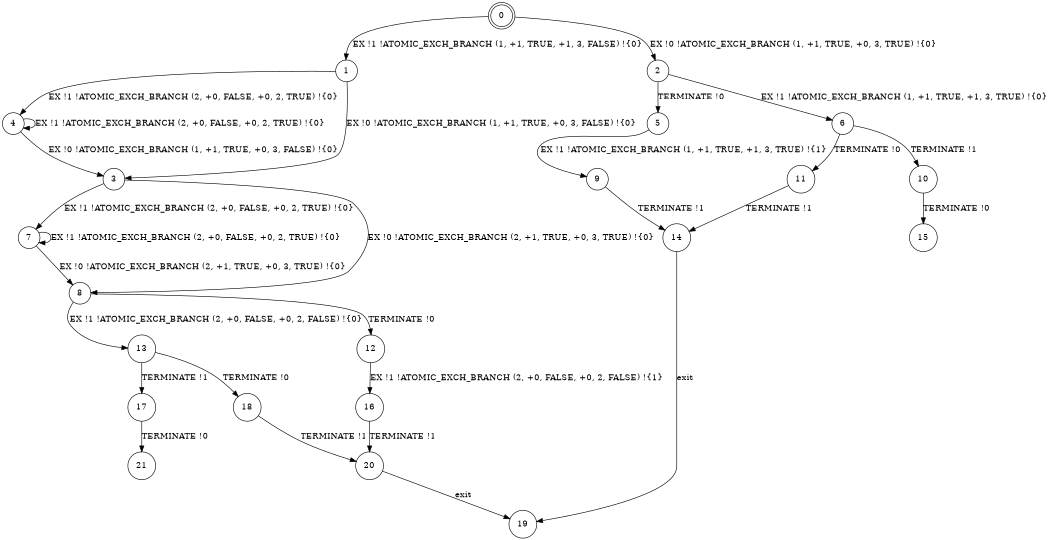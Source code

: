 digraph BCG {
size = "7, 10.5";
center = TRUE;
node [shape = circle];
0 [peripheries = 2];
0 -> 1 [label = "EX !1 !ATOMIC_EXCH_BRANCH (1, +1, TRUE, +1, 3, FALSE) !{0}"];
0 -> 2 [label = "EX !0 !ATOMIC_EXCH_BRANCH (1, +1, TRUE, +0, 3, TRUE) !{0}"];
1 -> 3 [label = "EX !0 !ATOMIC_EXCH_BRANCH (1, +1, TRUE, +0, 3, FALSE) !{0}"];
1 -> 4 [label = "EX !1 !ATOMIC_EXCH_BRANCH (2, +0, FALSE, +0, 2, TRUE) !{0}"];
2 -> 5 [label = "TERMINATE !0"];
2 -> 6 [label = "EX !1 !ATOMIC_EXCH_BRANCH (1, +1, TRUE, +1, 3, TRUE) !{0}"];
3 -> 7 [label = "EX !1 !ATOMIC_EXCH_BRANCH (2, +0, FALSE, +0, 2, TRUE) !{0}"];
3 -> 8 [label = "EX !0 !ATOMIC_EXCH_BRANCH (2, +1, TRUE, +0, 3, TRUE) !{0}"];
4 -> 3 [label = "EX !0 !ATOMIC_EXCH_BRANCH (1, +1, TRUE, +0, 3, FALSE) !{0}"];
4 -> 4 [label = "EX !1 !ATOMIC_EXCH_BRANCH (2, +0, FALSE, +0, 2, TRUE) !{0}"];
5 -> 9 [label = "EX !1 !ATOMIC_EXCH_BRANCH (1, +1, TRUE, +1, 3, TRUE) !{1}"];
6 -> 10 [label = "TERMINATE !1"];
6 -> 11 [label = "TERMINATE !0"];
7 -> 7 [label = "EX !1 !ATOMIC_EXCH_BRANCH (2, +0, FALSE, +0, 2, TRUE) !{0}"];
7 -> 8 [label = "EX !0 !ATOMIC_EXCH_BRANCH (2, +1, TRUE, +0, 3, TRUE) !{0}"];
8 -> 12 [label = "TERMINATE !0"];
8 -> 13 [label = "EX !1 !ATOMIC_EXCH_BRANCH (2, +0, FALSE, +0, 2, FALSE) !{0}"];
9 -> 14 [label = "TERMINATE !1"];
10 -> 15 [label = "TERMINATE !0"];
11 -> 14 [label = "TERMINATE !1"];
12 -> 16 [label = "EX !1 !ATOMIC_EXCH_BRANCH (2, +0, FALSE, +0, 2, FALSE) !{1}"];
13 -> 17 [label = "TERMINATE !1"];
13 -> 18 [label = "TERMINATE !0"];
14 -> 19 [label = "exit"];
16 -> 20 [label = "TERMINATE !1"];
17 -> 21 [label = "TERMINATE !0"];
18 -> 20 [label = "TERMINATE !1"];
20 -> 19 [label = "exit"];
}

